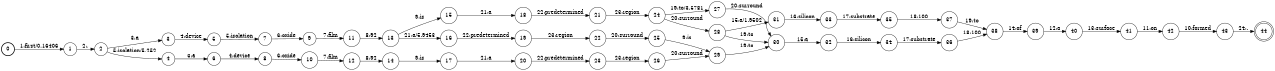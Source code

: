 digraph FST {
rankdir = LR;
size = "8.5,11";
label = "";
center = 1;
orientation = Portrait;
ranksep = "0.4";
nodesep = "0.25";
0 [label = "0", shape = circle, style = bold, fontsize = 14]
	0 -> 1 [label = "1:first/0.16406", fontsize = 14];
1 [label = "1", shape = circle, style = solid, fontsize = 14]
	1 -> 2 [label = "2:,", fontsize = 14];
2 [label = "2", shape = circle, style = solid, fontsize = 14]
	2 -> 3 [label = "3:a", fontsize = 14];
	2 -> 4 [label = "5:isolation/5.252", fontsize = 14];
3 [label = "3", shape = circle, style = solid, fontsize = 14]
	3 -> 5 [label = "4:device", fontsize = 14];
4 [label = "4", shape = circle, style = solid, fontsize = 14]
	4 -> 6 [label = "3:a", fontsize = 14];
5 [label = "5", shape = circle, style = solid, fontsize = 14]
	5 -> 7 [label = "5:isolation", fontsize = 14];
6 [label = "6", shape = circle, style = solid, fontsize = 14]
	6 -> 8 [label = "4:device", fontsize = 14];
7 [label = "7", shape = circle, style = solid, fontsize = 14]
	7 -> 9 [label = "6:oxide", fontsize = 14];
8 [label = "8", shape = circle, style = solid, fontsize = 14]
	8 -> 10 [label = "6:oxide", fontsize = 14];
9 [label = "9", shape = circle, style = solid, fontsize = 14]
	9 -> 11 [label = "7:film", fontsize = 14];
10 [label = "10", shape = circle, style = solid, fontsize = 14]
	10 -> 12 [label = "7:film", fontsize = 14];
11 [label = "11", shape = circle, style = solid, fontsize = 14]
	11 -> 13 [label = "8:92", fontsize = 14];
12 [label = "12", shape = circle, style = solid, fontsize = 14]
	12 -> 14 [label = "8:92", fontsize = 14];
13 [label = "13", shape = circle, style = solid, fontsize = 14]
	13 -> 16 [label = "21:a/5.9453", fontsize = 14];
	13 -> 15 [label = "9:is", fontsize = 14];
14 [label = "14", shape = circle, style = solid, fontsize = 14]
	14 -> 17 [label = "9:is", fontsize = 14];
15 [label = "15", shape = circle, style = solid, fontsize = 14]
	15 -> 18 [label = "21:a", fontsize = 14];
16 [label = "16", shape = circle, style = solid, fontsize = 14]
	16 -> 19 [label = "22:predetermined", fontsize = 14];
17 [label = "17", shape = circle, style = solid, fontsize = 14]
	17 -> 20 [label = "21:a", fontsize = 14];
18 [label = "18", shape = circle, style = solid, fontsize = 14]
	18 -> 21 [label = "22:predetermined", fontsize = 14];
19 [label = "19", shape = circle, style = solid, fontsize = 14]
	19 -> 22 [label = "23:region", fontsize = 14];
20 [label = "20", shape = circle, style = solid, fontsize = 14]
	20 -> 23 [label = "22:predetermined", fontsize = 14];
21 [label = "21", shape = circle, style = solid, fontsize = 14]
	21 -> 24 [label = "23:region", fontsize = 14];
22 [label = "22", shape = circle, style = solid, fontsize = 14]
	22 -> 25 [label = "20:surround", fontsize = 14];
23 [label = "23", shape = circle, style = solid, fontsize = 14]
	23 -> 26 [label = "23:region", fontsize = 14];
24 [label = "24", shape = circle, style = solid, fontsize = 14]
	24 -> 27 [label = "19:to/3.5781", fontsize = 14];
	24 -> 28 [label = "20:surround", fontsize = 14];
25 [label = "25", shape = circle, style = solid, fontsize = 14]
	25 -> 29 [label = "9:is", fontsize = 14];
26 [label = "26", shape = circle, style = solid, fontsize = 14]
	26 -> 29 [label = "20:surround", fontsize = 14];
27 [label = "27", shape = circle, style = solid, fontsize = 14]
	27 -> 30 [label = "20:surround", fontsize = 14];
28 [label = "28", shape = circle, style = solid, fontsize = 14]
	28 -> 31 [label = "15:a/1.9502", fontsize = 14];
	28 -> 30 [label = "19:to", fontsize = 14];
29 [label = "29", shape = circle, style = solid, fontsize = 14]
	29 -> 30 [label = "19:to", fontsize = 14];
30 [label = "30", shape = circle, style = solid, fontsize = 14]
	30 -> 32 [label = "15:a", fontsize = 14];
31 [label = "31", shape = circle, style = solid, fontsize = 14]
	31 -> 33 [label = "16:silicon", fontsize = 14];
32 [label = "32", shape = circle, style = solid, fontsize = 14]
	32 -> 34 [label = "16:silicon", fontsize = 14];
33 [label = "33", shape = circle, style = solid, fontsize = 14]
	33 -> 35 [label = "17:substrate", fontsize = 14];
34 [label = "34", shape = circle, style = solid, fontsize = 14]
	34 -> 36 [label = "17:substrate", fontsize = 14];
35 [label = "35", shape = circle, style = solid, fontsize = 14]
	35 -> 37 [label = "18:100", fontsize = 14];
36 [label = "36", shape = circle, style = solid, fontsize = 14]
	36 -> 38 [label = "18:100", fontsize = 14];
37 [label = "37", shape = circle, style = solid, fontsize = 14]
	37 -> 38 [label = "19:to", fontsize = 14];
38 [label = "38", shape = circle, style = solid, fontsize = 14]
	38 -> 39 [label = "14:of", fontsize = 14];
39 [label = "39", shape = circle, style = solid, fontsize = 14]
	39 -> 40 [label = "12:a", fontsize = 14];
40 [label = "40", shape = circle, style = solid, fontsize = 14]
	40 -> 41 [label = "13:surface", fontsize = 14];
41 [label = "41", shape = circle, style = solid, fontsize = 14]
	41 -> 42 [label = "11:on", fontsize = 14];
42 [label = "42", shape = circle, style = solid, fontsize = 14]
	42 -> 43 [label = "10:formed", fontsize = 14];
43 [label = "43", shape = circle, style = solid, fontsize = 14]
	43 -> 44 [label = "24:.", fontsize = 14];
44 [label = "44", shape = doublecircle, style = solid, fontsize = 14]
}
